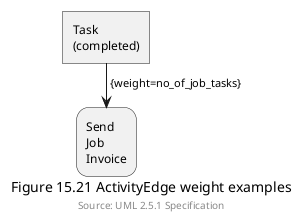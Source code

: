 @startuml
:Task
(completed)]
-> {weight=no_of_job_tasks};
:Send
Job
Invoice;

caption Figure 15.21 ActivityEdge weight examples
footer Source: UML 2.5.1 Specification
@enduml